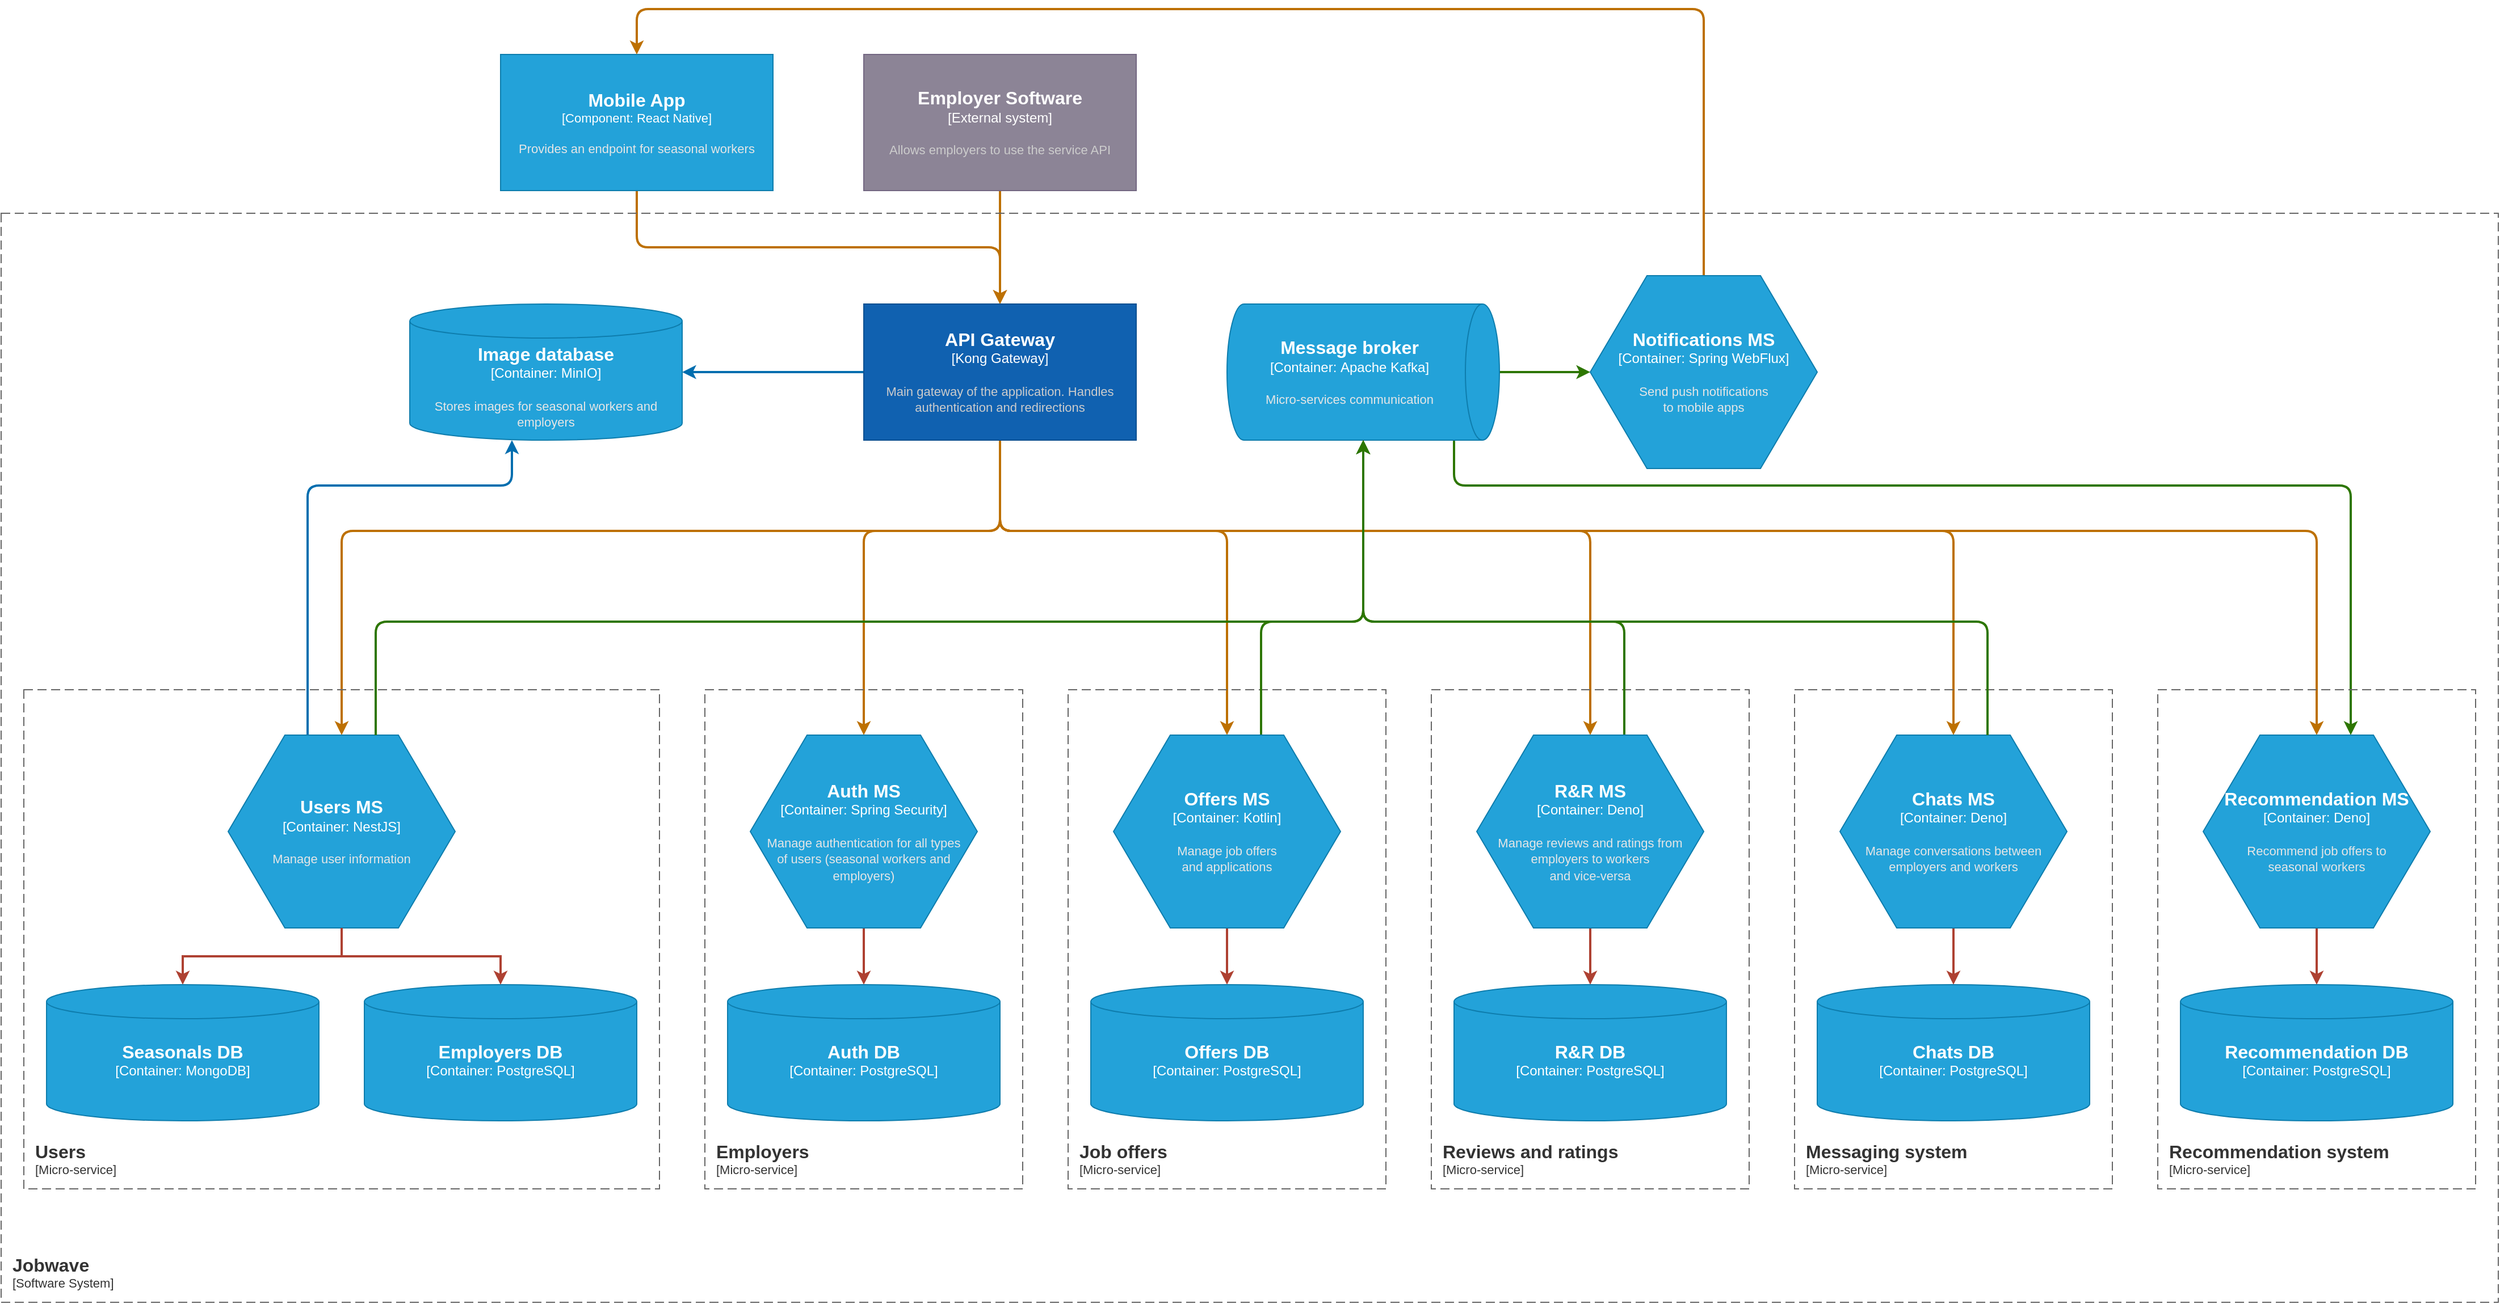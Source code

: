 <mxfile version="20.5.3" type="embed"><diagram id="23iRSUPoRavnBvh4doch" name="Page-1"><mxGraphModel dx="1577" dy="765" grid="1" gridSize="10" guides="1" tooltips="1" connect="1" arrows="1" fold="1" page="1" pageScale="1" pageWidth="827" pageHeight="1169" background="#ffffff" math="0" shadow="0"><root><mxCell id="0"/><mxCell id="1" parent="0"/><mxCell id="76" style="edgeStyle=orthogonalEdgeStyle;orthogonalLoop=1;jettySize=auto;html=1;strokeWidth=2;fillColor=#f0a30a;strokeColor=#BD7000;" parent="1" source="10" target="16" edge="1"><mxGeometry relative="1" as="geometry"/></mxCell><object placeholders="1" c4Name="Employer Software" c4Type="External system" c4Description="Allows employers to use the service API" label="&lt;font style=&quot;font-size: 16px&quot;&gt;&lt;b&gt;%c4Name%&lt;/b&gt;&lt;/font&gt;&lt;div&gt;[%c4Type%]&lt;/div&gt;&lt;br&gt;&lt;div&gt;&lt;font style=&quot;font-size: 11px&quot;&gt;&lt;font color=&quot;#cccccc&quot;&gt;%c4Description%&lt;/font&gt;&lt;/div&gt;" id="10"><mxCell style="rounded=0;whiteSpace=wrap;html=1;labelBackgroundColor=none;fillColor=#8C8496;fontColor=#ffffff;align=center;arcSize=10;strokeColor=#736782;metaEdit=1;resizable=0;points=[[0.25,0,0],[0.5,0,0],[0.75,0,0],[1,0.25,0],[1,0.5,0],[1,0.75,0],[0.75,1,0],[0.5,1,0],[0.25,1,0],[0,0.75,0],[0,0.5,0],[0,0.25,0]];" parent="1" vertex="1"><mxGeometry x="800" y="60" width="240" height="120" as="geometry"/></mxCell></object><mxCell id="77" style="edgeStyle=orthogonalEdgeStyle;orthogonalLoop=1;jettySize=auto;html=1;strokeWidth=2;fillColor=#f0a30a;strokeColor=#BD7000;" parent="1" source="11" target="16" edge="1"><mxGeometry relative="1" as="geometry"><Array as="points"><mxPoint x="600" y="230"/><mxPoint x="920" y="230"/></Array></mxGeometry></mxCell><mxCell id="78" style="edgeStyle=orthogonalEdgeStyle;orthogonalLoop=1;jettySize=auto;html=1;strokeWidth=2;fillColor=#1ba1e2;strokeColor=#006EAF;" parent="1" source="16" target="13" edge="1"><mxGeometry relative="1" as="geometry"><Array as="points"><mxPoint x="550" y="350"/><mxPoint x="550" y="350"/></Array></mxGeometry></mxCell><object placeholders="1" c4Name="Mobile App" c4Type="Component" c4Technology="React Native" c4Description="Provides an endpoint for seasonal workers" label="&lt;font style=&quot;font-size: 16px&quot;&gt;&lt;b&gt;%c4Name%&lt;/b&gt;&lt;/font&gt;&lt;div&gt;[%c4Type%: %c4Technology%]&lt;/div&gt;&lt;br&gt;&lt;div&gt;&lt;font style=&quot;font-size: 11px&quot;&gt;&lt;font color=&quot;#E6E6E6&quot;&gt;%c4Description%&lt;/font&gt;&lt;/div&gt;" id="11"><mxCell style="rounded=0;whiteSpace=wrap;html=1;fontSize=11;labelBackgroundColor=none;fillColor=#23A2D9;fontColor=#ffffff;align=center;arcSize=10;strokeColor=#0E7DAD;metaEdit=1;resizable=0;points=[[0.25,0,0],[0.5,0,0],[0.75,0,0],[1,0.25,0],[1,0.5,0],[1,0.75,0],[0.75,1,0],[0.5,1,0],[0.25,1,0],[0,0.75,0],[0,0.5,0],[0,0.25,0]];" parent="1" vertex="1"><mxGeometry x="480" y="60" width="240" height="120" as="geometry"/></mxCell></object><object placeholders="1" c4Name="Jobwave" c4Type="SystemScopeBoundary" c4Application="Software System" label="&lt;font style=&quot;font-size: 16px&quot;&gt;&lt;b&gt;&lt;div style=&quot;text-align: left&quot;&gt;%c4Name%&lt;/div&gt;&lt;/b&gt;&lt;/font&gt;&lt;div style=&quot;text-align: left&quot;&gt;[%c4Application%]&lt;/div&gt;" id="12"><mxCell style="rounded=0;fontSize=11;whiteSpace=wrap;html=1;dashed=1;arcSize=20;fillColor=none;strokeColor=#666666;fontColor=#333333;labelBackgroundColor=none;align=left;verticalAlign=bottom;labelBorderColor=none;spacingTop=0;spacing=10;dashPattern=8 4;metaEdit=1;rotatable=0;perimeter=rectanglePerimeter;noLabel=0;labelPadding=0;allowArrows=0;connectable=0;expand=0;recursiveResize=0;editable=1;pointerEvents=0;absoluteArcSize=1;points=[[0.25,0,0],[0.5,0,0],[0.75,0,0],[1,0.25,0],[1,0.5,0],[1,0.75,0],[0.75,1,0],[0.5,1,0],[0.25,1,0],[0,0.75,0],[0,0.5,0],[0,0.25,0]];" parent="1" vertex="1"><mxGeometry x="40" y="200" width="2200" height="960" as="geometry"/></mxCell></object><object placeholders="1" c4Type="Image database" c4Container="Container" c4Technology="MinIO" c4Description="Stores images for seasonal workers and employers" label="&lt;font style=&quot;font-size: 16px&quot;&gt;&lt;b&gt;%c4Type%&lt;/b&gt;&lt;/font&gt;&lt;div&gt;[%c4Container%:&amp;nbsp;%c4Technology%]&lt;/div&gt;&lt;br&gt;&lt;div&gt;&lt;font style=&quot;font-size: 11px&quot;&gt;&lt;font color=&quot;#E6E6E6&quot;&gt;%c4Description%&lt;/font&gt;&lt;/div&gt;" id="13"><mxCell style="shape=cylinder3;size=15;whiteSpace=wrap;html=1;boundedLbl=1;rounded=0;labelBackgroundColor=none;fillColor=#23A2D9;fontSize=12;fontColor=#ffffff;align=center;strokeColor=#0E7DAD;metaEdit=1;points=[[0.5,0,0],[1,0.25,0],[1,0.5,0],[1,0.75,0],[0.5,1,0],[0,0.75,0],[0,0.5,0],[0,0.25,0]];resizable=0;" parent="1" vertex="1"><mxGeometry x="400" y="280" width="240" height="120" as="geometry"/></mxCell></object><mxCell id="46" style="edgeStyle=orthogonalEdgeStyle;orthogonalLoop=1;jettySize=auto;html=1;strokeWidth=2;fillColor=#60a917;strokeColor=#2D7600;" parent="1" source="14" target="44" edge="1"><mxGeometry relative="1" as="geometry"><Array as="points"><mxPoint x="1410" y="340"/><mxPoint x="1410" y="340"/></Array></mxGeometry></mxCell><mxCell id="54" style="edgeStyle=orthogonalEdgeStyle;orthogonalLoop=1;jettySize=auto;html=1;strokeWidth=2;fillColor=#60a917;strokeColor=#2D7600;" parent="1" source="14" target="52" edge="1"><mxGeometry relative="1" as="geometry"><Array as="points"><mxPoint x="1320" y="440"/><mxPoint x="2110" y="440"/></Array></mxGeometry></mxCell><object placeholders="1" c4Type="Message broker" c4Container="Container" c4Technology="Apache Kafka" c4Description="Micro-services communication" label="&lt;font style=&quot;font-size: 16px&quot;&gt;&lt;b&gt;%c4Type%&lt;/b&gt;&lt;/font&gt;&lt;div&gt;[%c4Container%:&amp;nbsp;%c4Technology%]&lt;/div&gt;&lt;br&gt;&lt;div&gt;&lt;font style=&quot;font-size: 11px&quot;&gt;&lt;font color=&quot;#E6E6E6&quot;&gt;%c4Description%&lt;/font&gt;&lt;/div&gt;" id="14"><mxCell style="shape=cylinder3;size=15;direction=south;whiteSpace=wrap;html=1;boundedLbl=1;rounded=0;labelBackgroundColor=none;fillColor=#23A2D9;fontSize=12;fontColor=#ffffff;align=center;strokeColor=#0E7DAD;metaEdit=1;points=[[0.5,0,0],[1,0.25,0],[1,0.5,0],[1,0.75,0],[0.5,1,0],[0,0.75,0],[0,0.5,0],[0,0.25,0]];resizable=0;" parent="1" vertex="1"><mxGeometry x="1120" y="280" width="240" height="120" as="geometry"/></mxCell></object><mxCell id="66" style="edgeStyle=orthogonalEdgeStyle;orthogonalLoop=1;jettySize=auto;html=1;strokeWidth=2;fillColor=#f0a30a;strokeColor=#BD7000;" parent="1" source="16" target="24" edge="1"><mxGeometry relative="1" as="geometry"><Array as="points"><mxPoint x="920" y="480"/><mxPoint x="340" y="480"/></Array></mxGeometry></mxCell><mxCell id="70" style="edgeStyle=orthogonalEdgeStyle;orthogonalLoop=1;jettySize=auto;html=1;entryX=0.5;entryY=0;entryDx=0;entryDy=0;entryPerimeter=0;strokeWidth=2;fillColor=#f0a30a;strokeColor=#BD7000;" parent="1" source="16" target="33" edge="1"><mxGeometry relative="1" as="geometry"><Array as="points"><mxPoint x="920" y="480"/><mxPoint x="1120" y="480"/></Array></mxGeometry></mxCell><mxCell id="71" style="edgeStyle=orthogonalEdgeStyle;orthogonalLoop=1;jettySize=auto;html=1;strokeWidth=2;fillColor=#f0a30a;strokeColor=#BD7000;" parent="1" source="16" target="37" edge="1"><mxGeometry relative="1" as="geometry"><Array as="points"><mxPoint x="920" y="480"/><mxPoint x="1440" y="480"/></Array></mxGeometry></mxCell><mxCell id="72" style="edgeStyle=orthogonalEdgeStyle;orthogonalLoop=1;jettySize=auto;html=1;strokeWidth=2;fillColor=#f0a30a;strokeColor=#BD7000;" parent="1" source="16" target="41" edge="1"><mxGeometry relative="1" as="geometry"><Array as="points"><mxPoint x="920" y="480"/><mxPoint x="1760" y="480"/></Array></mxGeometry></mxCell><mxCell id="85" style="edgeStyle=orthogonalEdgeStyle;rounded=1;orthogonalLoop=1;jettySize=auto;html=1;strokeWidth=2;fillColor=#f0a30a;strokeColor=#BD7000;" parent="1" source="16" target="83" edge="1"><mxGeometry relative="1" as="geometry"><Array as="points"><mxPoint x="920" y="480"/><mxPoint x="800" y="480"/></Array></mxGeometry></mxCell><mxCell id="87" style="edgeStyle=orthogonalEdgeStyle;rounded=1;orthogonalLoop=1;jettySize=auto;html=1;strokeWidth=2;fillColor=#f0a30a;strokeColor=#BD7000;" parent="1" source="16" target="52" edge="1"><mxGeometry relative="1" as="geometry"><Array as="points"><mxPoint x="920" y="480"/><mxPoint x="2080" y="480"/></Array></mxGeometry></mxCell><object placeholders="1" c4Name="API Gateway" c4Type="Kong Gateway" c4Description="Main gateway of the application. Handles authentication and redirections" label="&lt;font style=&quot;font-size: 16px&quot;&gt;&lt;b&gt;%c4Name%&lt;/b&gt;&lt;/font&gt;&lt;div&gt;[%c4Type%]&lt;/div&gt;&lt;br&gt;&lt;div&gt;&lt;font style=&quot;font-size: 11px&quot;&gt;&lt;font color=&quot;#cccccc&quot;&gt;%c4Description%&lt;/font&gt;&lt;/div&gt;" id="16"><mxCell style="rounded=0;whiteSpace=wrap;html=1;labelBackgroundColor=none;fillColor=#1061B0;fontColor=#ffffff;align=center;arcSize=10;strokeColor=#0D5091;metaEdit=1;resizable=0;points=[[0.25,0,0],[0.5,0,0],[0.75,0,0],[1,0.25,0],[1,0.5,0],[1,0.75,0],[0.75,1,0],[0.5,1,0],[0.25,1,0],[0,0.75,0],[0,0.5,0],[0,0.25,0]];" parent="1" vertex="1"><mxGeometry x="800" y="280" width="240" height="120" as="geometry"/></mxCell></object><object placeholders="1" c4Name="Users" c4Type="SystemScopeBoundary" c4Application="Micro-service" label="&lt;font style=&quot;font-size: 16px&quot;&gt;&lt;b&gt;&lt;div style=&quot;text-align: left&quot;&gt;%c4Name%&lt;/div&gt;&lt;/b&gt;&lt;/font&gt;&lt;div style=&quot;text-align: left&quot;&gt;[%c4Application%]&lt;/div&gt;" id="20"><mxCell style="rounded=0;fontSize=11;whiteSpace=wrap;html=1;dashed=1;arcSize=20;fillColor=none;strokeColor=#666666;fontColor=#333333;labelBackgroundColor=none;align=left;verticalAlign=bottom;labelBorderColor=none;spacingTop=0;spacing=10;dashPattern=8 4;metaEdit=1;rotatable=0;perimeter=rectanglePerimeter;noLabel=0;labelPadding=0;allowArrows=0;connectable=0;expand=0;recursiveResize=0;editable=1;pointerEvents=0;absoluteArcSize=1;points=[[0.25,0,0],[0.5,0,0],[0.75,0,0],[1,0.25,0],[1,0.5,0],[1,0.75,0],[0.75,1,0],[0.5,1,0],[0.25,1,0],[0,0.75,0],[0,0.5,0],[0,0.25,0]];" parent="1" vertex="1"><mxGeometry x="60" y="620" width="560" height="440" as="geometry"/></mxCell></object><mxCell id="26" style="edgeStyle=orthogonalEdgeStyle;rounded=0;orthogonalLoop=1;jettySize=auto;html=1;entryX=0.5;entryY=0;entryDx=0;entryDy=0;entryPerimeter=0;fillColor=#fad9d5;strokeColor=#ae4132;strokeWidth=2;" parent="1" source="24" target="25" edge="1"><mxGeometry relative="1" as="geometry"/></mxCell><mxCell id="61" style="edgeStyle=orthogonalEdgeStyle;orthogonalLoop=1;jettySize=auto;html=1;strokeWidth=2;fillColor=#1ba1e2;strokeColor=#006EAF;" parent="1" source="24" target="13" edge="1"><mxGeometry relative="1" as="geometry"><Array as="points"><mxPoint x="310" y="440"/><mxPoint x="490" y="440"/></Array></mxGeometry></mxCell><object placeholders="1" c4Type="Users MS" c4Container="Container" c4Technology="NestJS" c4Description="Manage user information" label="&lt;font style=&quot;font-size: 16px&quot;&gt;&lt;b&gt;%c4Type%&lt;/b&gt;&lt;/font&gt;&lt;div&gt;[%c4Container%:&amp;nbsp;%c4Technology%]&lt;/div&gt;&lt;br&gt;&lt;div&gt;&lt;font style=&quot;font-size: 11px&quot;&gt;&lt;font color=&quot;#E6E6E6&quot;&gt;%c4Description%&lt;/font&gt;&lt;/div&gt;" id="24"><mxCell style="shape=hexagon;size=50;perimeter=hexagonPerimeter2;whiteSpace=wrap;html=1;fixedSize=1;rounded=0;labelBackgroundColor=none;fillColor=#23A2D9;fontSize=12;fontColor=#ffffff;align=center;strokeColor=#0E7DAD;metaEdit=1;points=[[0.5,0,0],[1,0.25,0],[1,0.5,0],[1,0.75,0],[0.5,1,0],[0,0.75,0],[0,0.5,0],[0,0.25,0]];resizable=0;" parent="1" vertex="1"><mxGeometry x="240" y="660" width="200" height="170" as="geometry"/></mxCell></object><object placeholders="1" c4Type="Seasonals DB" c4Container="Container" c4Technology="MongoDB" c4Description="" label="&lt;font style=&quot;font-size: 16px&quot;&gt;&lt;b&gt;%c4Type%&lt;/b&gt;&lt;/font&gt;&lt;div&gt;[%c4Container%:&amp;nbsp;%c4Technology%]&lt;/div&gt;&lt;br&gt;&lt;div&gt;&lt;font style=&quot;font-size: 11px&quot;&gt;&lt;font color=&quot;#E6E6E6&quot;&gt;%c4Description%&lt;/font&gt;&lt;/div&gt;" id="25"><mxCell style="shape=cylinder3;size=15;whiteSpace=wrap;html=1;boundedLbl=1;rounded=0;labelBackgroundColor=none;fillColor=#23A2D9;fontSize=12;fontColor=#ffffff;align=center;strokeColor=#0E7DAD;metaEdit=1;points=[[0.5,0,0],[1,0.25,0],[1,0.5,0],[1,0.75,0],[0.5,1,0],[0,0.75,0],[0,0.5,0],[0,0.25,0]];resizable=0;" parent="1" vertex="1"><mxGeometry x="80" y="880" width="240" height="120" as="geometry"/></mxCell></object><object placeholders="1" c4Type="Employers DB" c4Container="Container" c4Technology="PostgreSQL" c4Description="" label="&lt;font style=&quot;font-size: 16px&quot;&gt;&lt;b&gt;%c4Type%&lt;/b&gt;&lt;/font&gt;&lt;div&gt;[%c4Container%:&amp;nbsp;%c4Technology%]&lt;/div&gt;&lt;br&gt;&lt;div&gt;&lt;font style=&quot;font-size: 11px&quot;&gt;&lt;font color=&quot;#E6E6E6&quot;&gt;%c4Description%&lt;/font&gt;&lt;/div&gt;" id="30"><mxCell style="shape=cylinder3;size=15;whiteSpace=wrap;html=1;boundedLbl=1;rounded=0;labelBackgroundColor=none;fillColor=#23A2D9;fontSize=12;fontColor=#ffffff;align=center;strokeColor=#0E7DAD;metaEdit=1;points=[[0.5,0,0],[1,0.25,0],[1,0.5,0],[1,0.75,0],[0.5,1,0],[0,0.75,0],[0,0.5,0],[0,0.25,0]];resizable=0;" parent="1" vertex="1"><mxGeometry x="360" y="880" width="240" height="120" as="geometry"/></mxCell></object><object placeholders="1" c4Name="Job offers" c4Type="SystemScopeBoundary" c4Application="Micro-service" label="&lt;font style=&quot;font-size: 16px&quot;&gt;&lt;b&gt;&lt;div style=&quot;text-align: left&quot;&gt;%c4Name%&lt;/div&gt;&lt;/b&gt;&lt;/font&gt;&lt;div style=&quot;text-align: left&quot;&gt;[%c4Application%]&lt;/div&gt;" id="31"><mxCell style="rounded=0;fontSize=11;whiteSpace=wrap;html=1;dashed=1;arcSize=20;fillColor=none;strokeColor=#666666;fontColor=#333333;labelBackgroundColor=none;align=left;verticalAlign=bottom;labelBorderColor=none;spacingTop=0;spacing=10;dashPattern=8 4;metaEdit=1;rotatable=0;perimeter=rectanglePerimeter;noLabel=0;labelPadding=0;allowArrows=0;connectable=0;expand=0;recursiveResize=0;editable=1;pointerEvents=0;absoluteArcSize=1;points=[[0.25,0,0],[0.5,0,0],[0.75,0,0],[1,0.25,0],[1,0.5,0],[1,0.75,0],[0.75,1,0],[0.5,1,0],[0.25,1,0],[0,0.75,0],[0,0.5,0],[0,0.25,0]];" parent="1" vertex="1"><mxGeometry x="980" y="620" width="280" height="440" as="geometry"/></mxCell></object><mxCell id="32" style="edgeStyle=orthogonalEdgeStyle;rounded=0;orthogonalLoop=1;jettySize=auto;html=1;entryX=0.5;entryY=0;entryDx=0;entryDy=0;entryPerimeter=0;fillColor=#fad9d5;strokeColor=#ae4132;strokeWidth=2;" parent="1" source="33" target="34" edge="1"><mxGeometry relative="1" as="geometry"/></mxCell><mxCell id="55" style="edgeStyle=orthogonalEdgeStyle;orthogonalLoop=1;jettySize=auto;html=1;strokeWidth=2;fillColor=#60a917;strokeColor=#2D7600;" parent="1" source="33" target="14" edge="1"><mxGeometry relative="1" as="geometry"><Array as="points"><mxPoint x="1150" y="560"/><mxPoint x="1240" y="560"/></Array></mxGeometry></mxCell><object placeholders="1" c4Type="Offers MS" c4Container="Container" c4Technology="Kotlin" c4Description="Manage job offers&#10;and applications" label="&lt;font style=&quot;font-size: 16px&quot;&gt;&lt;b&gt;%c4Type%&lt;/b&gt;&lt;/font&gt;&lt;div&gt;[%c4Container%:&amp;nbsp;%c4Technology%]&lt;/div&gt;&lt;br&gt;&lt;div&gt;&lt;font style=&quot;font-size: 11px&quot;&gt;&lt;font color=&quot;#E6E6E6&quot;&gt;%c4Description%&lt;/font&gt;&lt;/div&gt;" id="33"><mxCell style="shape=hexagon;size=50;perimeter=hexagonPerimeter2;whiteSpace=wrap;html=1;fixedSize=1;rounded=0;labelBackgroundColor=none;fillColor=#23A2D9;fontSize=12;fontColor=#ffffff;align=center;strokeColor=#0E7DAD;metaEdit=1;points=[[0.5,0,0],[1,0.25,0],[1,0.5,0],[1,0.75,0],[0.5,1,0],[0,0.75,0],[0,0.5,0],[0,0.25,0]];resizable=0;" parent="1" vertex="1"><mxGeometry x="1020" y="660" width="200" height="170" as="geometry"/></mxCell></object><object placeholders="1" c4Type="Offers DB" c4Container="Container" c4Technology="PostgreSQL" c4Description="" label="&lt;font style=&quot;font-size: 16px&quot;&gt;&lt;b&gt;%c4Type%&lt;/b&gt;&lt;/font&gt;&lt;div&gt;[%c4Container%:&amp;nbsp;%c4Technology%]&lt;/div&gt;&lt;br&gt;&lt;div&gt;&lt;font style=&quot;font-size: 11px&quot;&gt;&lt;font color=&quot;#E6E6E6&quot;&gt;%c4Description%&lt;/font&gt;&lt;/div&gt;" id="34"><mxCell style="shape=cylinder3;size=15;whiteSpace=wrap;html=1;boundedLbl=1;rounded=0;labelBackgroundColor=none;fillColor=#23A2D9;fontSize=12;fontColor=#ffffff;align=center;strokeColor=#0E7DAD;metaEdit=1;points=[[0.5,0,0],[1,0.25,0],[1,0.5,0],[1,0.75,0],[0.5,1,0],[0,0.75,0],[0,0.5,0],[0,0.25,0]];resizable=0;" parent="1" vertex="1"><mxGeometry x="1000" y="880" width="240" height="120" as="geometry"/></mxCell></object><object placeholders="1" c4Name="Reviews and ratings" c4Type="SystemScopeBoundary" c4Application="Micro-service" label="&lt;font style=&quot;font-size: 16px&quot;&gt;&lt;b&gt;&lt;div style=&quot;text-align: left&quot;&gt;%c4Name%&lt;/div&gt;&lt;/b&gt;&lt;/font&gt;&lt;div style=&quot;text-align: left&quot;&gt;[%c4Application%]&lt;/div&gt;" id="35"><mxCell style="rounded=0;fontSize=11;whiteSpace=wrap;html=1;dashed=1;arcSize=20;fillColor=none;strokeColor=#666666;fontColor=#333333;labelBackgroundColor=none;align=left;verticalAlign=bottom;labelBorderColor=none;spacingTop=0;spacing=10;dashPattern=8 4;metaEdit=1;rotatable=0;perimeter=rectanglePerimeter;noLabel=0;labelPadding=0;allowArrows=0;connectable=0;expand=0;recursiveResize=0;editable=1;pointerEvents=0;absoluteArcSize=1;points=[[0.25,0,0],[0.5,0,0],[0.75,0,0],[1,0.25,0],[1,0.5,0],[1,0.75,0],[0.75,1,0],[0.5,1,0],[0.25,1,0],[0,0.75,0],[0,0.5,0],[0,0.25,0]];" parent="1" vertex="1"><mxGeometry x="1300" y="620" width="280" height="440" as="geometry"/></mxCell></object><mxCell id="36" style="edgeStyle=orthogonalEdgeStyle;rounded=0;orthogonalLoop=1;jettySize=auto;html=1;entryX=0.5;entryY=0;entryDx=0;entryDy=0;entryPerimeter=0;strokeWidth=2;fillColor=#fad9d5;strokeColor=#ae4132;" parent="1" source="37" target="38" edge="1"><mxGeometry relative="1" as="geometry"/></mxCell><mxCell id="60" style="edgeStyle=orthogonalEdgeStyle;orthogonalLoop=1;jettySize=auto;html=1;fillColor=#60a917;strokeColor=#2D7600;strokeWidth=2;" parent="1" source="37" target="14" edge="1"><mxGeometry relative="1" as="geometry"><Array as="points"><mxPoint x="1470" y="560"/><mxPoint x="1240" y="560"/></Array></mxGeometry></mxCell><object placeholders="1" c4Type="R&amp;R MS" c4Container="Container" c4Technology="Deno" c4Description="Manage reviews and ratings from employers to workers&#10;and vice-versa" label="&lt;font style=&quot;font-size: 16px&quot;&gt;&lt;b&gt;%c4Type%&lt;/b&gt;&lt;/font&gt;&lt;div&gt;[%c4Container%:&amp;nbsp;%c4Technology%]&lt;/div&gt;&lt;br&gt;&lt;div&gt;&lt;font style=&quot;font-size: 11px&quot;&gt;&lt;font color=&quot;#E6E6E6&quot;&gt;%c4Description%&lt;/font&gt;&lt;/div&gt;" id="37"><mxCell style="shape=hexagon;size=50;perimeter=hexagonPerimeter2;whiteSpace=wrap;html=1;fixedSize=1;rounded=0;labelBackgroundColor=none;fillColor=#23A2D9;fontSize=12;fontColor=#ffffff;align=center;strokeColor=#0E7DAD;metaEdit=1;points=[[0.5,0,0],[1,0.25,0],[1,0.5,0],[1,0.75,0],[0.5,1,0],[0,0.75,0],[0,0.5,0],[0,0.25,0]];resizable=0;" parent="1" vertex="1"><mxGeometry x="1340" y="660" width="200" height="170" as="geometry"/></mxCell></object><object placeholders="1" c4Type="R&amp;R DB" c4Container="Container" c4Technology="PostgreSQL" c4Description="" label="&lt;font style=&quot;font-size: 16px&quot;&gt;&lt;b&gt;%c4Type%&lt;/b&gt;&lt;/font&gt;&lt;div&gt;[%c4Container%:&amp;nbsp;%c4Technology%]&lt;/div&gt;&lt;br&gt;&lt;div&gt;&lt;font style=&quot;font-size: 11px&quot;&gt;&lt;font color=&quot;#E6E6E6&quot;&gt;%c4Description%&lt;/font&gt;&lt;/div&gt;" id="38"><mxCell style="shape=cylinder3;size=15;whiteSpace=wrap;html=1;boundedLbl=1;rounded=0;labelBackgroundColor=none;fillColor=#23A2D9;fontSize=12;fontColor=#ffffff;align=center;strokeColor=#0E7DAD;metaEdit=1;points=[[0.5,0,0],[1,0.25,0],[1,0.5,0],[1,0.75,0],[0.5,1,0],[0,0.75,0],[0,0.5,0],[0,0.25,0]];resizable=0;" parent="1" vertex="1"><mxGeometry x="1320" y="880" width="240" height="120" as="geometry"/></mxCell></object><object placeholders="1" c4Name="Messaging system" c4Type="SystemScopeBoundary" c4Application="Micro-service" label="&lt;font style=&quot;font-size: 16px&quot;&gt;&lt;b&gt;&lt;div style=&quot;text-align: left&quot;&gt;%c4Name%&lt;/div&gt;&lt;/b&gt;&lt;/font&gt;&lt;div style=&quot;text-align: left&quot;&gt;[%c4Application%]&lt;/div&gt;" id="39"><mxCell style="rounded=0;fontSize=11;whiteSpace=wrap;html=1;dashed=1;arcSize=20;fillColor=none;strokeColor=#666666;fontColor=#333333;labelBackgroundColor=none;align=left;verticalAlign=bottom;labelBorderColor=none;spacingTop=0;spacing=10;dashPattern=8 4;metaEdit=1;rotatable=0;perimeter=rectanglePerimeter;noLabel=0;labelPadding=0;allowArrows=0;connectable=0;expand=0;recursiveResize=0;editable=1;pointerEvents=0;absoluteArcSize=1;points=[[0.25,0,0],[0.5,0,0],[0.75,0,0],[1,0.25,0],[1,0.5,0],[1,0.75,0],[0.75,1,0],[0.5,1,0],[0.25,1,0],[0,0.75,0],[0,0.5,0],[0,0.25,0]];" parent="1" vertex="1"><mxGeometry x="1620" y="620" width="280" height="440" as="geometry"/></mxCell></object><mxCell id="40" style="edgeStyle=orthogonalEdgeStyle;rounded=0;orthogonalLoop=1;jettySize=auto;html=1;entryX=0.5;entryY=0;entryDx=0;entryDy=0;entryPerimeter=0;strokeWidth=2;fillColor=#fad9d5;strokeColor=#ae4132;" parent="1" source="41" target="42" edge="1"><mxGeometry relative="1" as="geometry"/></mxCell><object placeholders="1" c4Type="Chats MS" c4Container="Container" c4Technology="Deno" c4Description="Manage conversations between employers and workers" label="&lt;font style=&quot;font-size: 16px&quot;&gt;&lt;b&gt;%c4Type%&lt;/b&gt;&lt;/font&gt;&lt;div&gt;[%c4Container%:&amp;nbsp;%c4Technology%]&lt;/div&gt;&lt;br&gt;&lt;div&gt;&lt;font style=&quot;font-size: 11px&quot;&gt;&lt;font color=&quot;#E6E6E6&quot;&gt;%c4Description%&lt;/font&gt;&lt;/div&gt;" id="41"><mxCell style="shape=hexagon;size=50;perimeter=hexagonPerimeter2;whiteSpace=wrap;html=1;fixedSize=1;rounded=0;labelBackgroundColor=none;fillColor=#23A2D9;fontSize=12;fontColor=#ffffff;align=center;strokeColor=#0E7DAD;metaEdit=1;points=[[0.5,0,0],[1,0.25,0],[1,0.5,0],[1,0.75,0],[0.5,1,0],[0,0.75,0],[0,0.5,0],[0,0.25,0]];resizable=0;" parent="1" vertex="1"><mxGeometry x="1660" y="660" width="200" height="170" as="geometry"/></mxCell></object><object placeholders="1" c4Type="Chats DB" c4Container="Container" c4Technology="PostgreSQL" c4Description="" label="&lt;font style=&quot;font-size: 16px&quot;&gt;&lt;b&gt;%c4Type%&lt;/b&gt;&lt;/font&gt;&lt;div&gt;[%c4Container%:&amp;nbsp;%c4Technology%]&lt;/div&gt;&lt;br&gt;&lt;div&gt;&lt;font style=&quot;font-size: 11px&quot;&gt;&lt;font color=&quot;#E6E6E6&quot;&gt;%c4Description%&lt;/font&gt;&lt;/div&gt;" id="42"><mxCell style="shape=cylinder3;size=15;whiteSpace=wrap;html=1;boundedLbl=1;rounded=0;labelBackgroundColor=none;fillColor=#23A2D9;fontSize=12;fontColor=#ffffff;align=center;strokeColor=#0E7DAD;metaEdit=1;points=[[0.5,0,0],[1,0.25,0],[1,0.5,0],[1,0.75,0],[0.5,1,0],[0,0.75,0],[0,0.5,0],[0,0.25,0]];resizable=0;" parent="1" vertex="1"><mxGeometry x="1640" y="880" width="240" height="120" as="geometry"/></mxCell></object><mxCell id="47" style="edgeStyle=orthogonalEdgeStyle;orthogonalLoop=1;jettySize=auto;html=1;strokeWidth=2;entryX=0.5;entryY=0;entryDx=0;entryDy=0;entryPerimeter=0;fillColor=#f0a30a;strokeColor=#BD7000;" parent="1" source="44" target="11" edge="1"><mxGeometry relative="1" as="geometry"><mxPoint x="460" y="40" as="targetPoint"/><Array as="points"><mxPoint x="1220" y="20"/><mxPoint x="460" y="20"/></Array></mxGeometry></mxCell><object placeholders="1" c4Type="Notifications MS" c4Container="Container" c4Technology="Spring WebFlux" c4Description="Send push notifications&#10;to mobile apps" label="&lt;font style=&quot;font-size: 16px&quot;&gt;&lt;b&gt;%c4Type%&lt;/b&gt;&lt;/font&gt;&lt;div&gt;[%c4Container%:&amp;nbsp;%c4Technology%]&lt;/div&gt;&lt;br&gt;&lt;div&gt;&lt;font style=&quot;font-size: 11px&quot;&gt;&lt;font color=&quot;#E6E6E6&quot;&gt;%c4Description%&lt;/font&gt;&lt;/div&gt;" id="44"><mxCell style="shape=hexagon;size=50;perimeter=hexagonPerimeter2;whiteSpace=wrap;html=1;fixedSize=1;rounded=0;labelBackgroundColor=none;fillColor=#23A2D9;fontSize=12;fontColor=#ffffff;align=center;strokeColor=#0E7DAD;metaEdit=1;points=[[0.5,0,0],[1,0.25,0],[1,0.5,0],[1,0.75,0],[0.5,1,0],[0,0.75,0],[0,0.5,0],[0,0.25,0]];resizable=0;" parent="1" vertex="1"><mxGeometry x="1440" y="255" width="200" height="170" as="geometry"/></mxCell></object><object placeholders="1" c4Name="Recommendation system" c4Type="SystemScopeBoundary" c4Application="Micro-service" label="&lt;font style=&quot;font-size: 16px&quot;&gt;&lt;b&gt;&lt;div style=&quot;text-align: left&quot;&gt;%c4Name%&lt;/div&gt;&lt;/b&gt;&lt;/font&gt;&lt;div style=&quot;text-align: left&quot;&gt;[%c4Application%]&lt;/div&gt;" id="50"><mxCell style="rounded=0;fontSize=11;whiteSpace=wrap;html=1;dashed=1;arcSize=20;fillColor=none;strokeColor=#666666;fontColor=#333333;labelBackgroundColor=none;align=left;verticalAlign=bottom;labelBorderColor=none;spacingTop=0;spacing=10;dashPattern=8 4;metaEdit=1;rotatable=0;perimeter=rectanglePerimeter;noLabel=0;labelPadding=0;allowArrows=0;connectable=0;expand=0;recursiveResize=0;editable=1;pointerEvents=0;absoluteArcSize=1;points=[[0.25,0,0],[0.5,0,0],[0.75,0,0],[1,0.25,0],[1,0.5,0],[1,0.75,0],[0.75,1,0],[0.5,1,0],[0.25,1,0],[0,0.75,0],[0,0.5,0],[0,0.25,0]];" parent="1" vertex="1"><mxGeometry x="1940" y="620" width="280" height="440" as="geometry"/></mxCell></object><mxCell id="51" style="edgeStyle=orthogonalEdgeStyle;rounded=0;orthogonalLoop=1;jettySize=auto;html=1;entryX=0.5;entryY=0;entryDx=0;entryDy=0;entryPerimeter=0;strokeWidth=2;fillColor=#fad9d5;strokeColor=#ae4132;" parent="1" source="52" target="53" edge="1"><mxGeometry relative="1" as="geometry"/></mxCell><object placeholders="1" c4Type="Recommendation MS" c4Container="Container" c4Technology="Deno" c4Description="Recommend job offers to&#10;seasonal workers" label="&lt;font style=&quot;font-size: 16px&quot;&gt;&lt;b&gt;%c4Type%&lt;/b&gt;&lt;/font&gt;&lt;div&gt;[%c4Container%:&amp;nbsp;%c4Technology%]&lt;/div&gt;&lt;br&gt;&lt;div&gt;&lt;font style=&quot;font-size: 11px&quot;&gt;&lt;font color=&quot;#E6E6E6&quot;&gt;%c4Description%&lt;/font&gt;&lt;/div&gt;" id="52"><mxCell style="shape=hexagon;size=50;perimeter=hexagonPerimeter2;whiteSpace=wrap;html=1;fixedSize=1;rounded=0;labelBackgroundColor=none;fillColor=#23A2D9;fontSize=12;fontColor=#ffffff;align=center;strokeColor=#0E7DAD;metaEdit=1;points=[[0.5,0,0],[1,0.25,0],[1,0.5,0],[1,0.75,0],[0.5,1,0],[0,0.75,0],[0,0.5,0],[0,0.25,0]];resizable=0;" parent="1" vertex="1"><mxGeometry x="1980" y="660" width="200" height="170" as="geometry"/></mxCell></object><object placeholders="1" c4Type="Recommendation DB" c4Container="Container" c4Technology="PostgreSQL" c4Description="" label="&lt;font style=&quot;font-size: 16px&quot;&gt;&lt;b&gt;%c4Type%&lt;/b&gt;&lt;/font&gt;&lt;div&gt;[%c4Container%:&amp;nbsp;%c4Technology%]&lt;/div&gt;&lt;br&gt;&lt;div&gt;&lt;font style=&quot;font-size: 11px&quot;&gt;&lt;font color=&quot;#E6E6E6&quot;&gt;%c4Description%&lt;/font&gt;&lt;/div&gt;" id="53"><mxCell style="shape=cylinder3;size=15;whiteSpace=wrap;html=1;boundedLbl=1;rounded=0;labelBackgroundColor=none;fillColor=#23A2D9;fontSize=12;fontColor=#ffffff;align=center;strokeColor=#0E7DAD;metaEdit=1;points=[[0.5,0,0],[1,0.25,0],[1,0.5,0],[1,0.75,0],[0.5,1,0],[0,0.75,0],[0,0.5,0],[0,0.25,0]];resizable=0;" parent="1" vertex="1"><mxGeometry x="1960" y="880" width="240" height="120" as="geometry"/></mxCell></object><object placeholders="1" c4Name="Employers" c4Type="SystemScopeBoundary" c4Application="Micro-service" label="&lt;font style=&quot;font-size: 16px&quot;&gt;&lt;b&gt;&lt;div style=&quot;text-align: left&quot;&gt;%c4Name%&lt;/div&gt;&lt;/b&gt;&lt;/font&gt;&lt;div style=&quot;text-align: left&quot;&gt;[%c4Application%]&lt;/div&gt;" id="81"><mxCell style="rounded=0;fontSize=11;whiteSpace=wrap;html=1;dashed=1;arcSize=20;fillColor=none;strokeColor=#666666;fontColor=#333333;labelBackgroundColor=none;align=left;verticalAlign=bottom;labelBorderColor=none;spacingTop=0;spacing=10;dashPattern=8 4;metaEdit=1;rotatable=0;perimeter=rectanglePerimeter;noLabel=0;labelPadding=0;allowArrows=0;connectable=0;expand=0;recursiveResize=0;editable=1;pointerEvents=0;absoluteArcSize=1;points=[[0.25,0,0],[0.5,0,0],[0.75,0,0],[1,0.25,0],[1,0.5,0],[1,0.75,0],[0.75,1,0],[0.5,1,0],[0.25,1,0],[0,0.75,0],[0,0.5,0],[0,0.25,0]];" parent="1" vertex="1"><mxGeometry x="660" y="620" width="280" height="440" as="geometry"/></mxCell></object><mxCell id="82" style="edgeStyle=orthogonalEdgeStyle;rounded=0;orthogonalLoop=1;jettySize=auto;html=1;entryX=0.5;entryY=0;entryDx=0;entryDy=0;entryPerimeter=0;strokeWidth=2;fillColor=#fad9d5;strokeColor=#ae4132;" parent="1" source="83" target="84" edge="1"><mxGeometry relative="1" as="geometry"/></mxCell><object placeholders="1" c4Type="Auth MS" c4Container="Container" c4Technology="Spring Security" c4Description="Manage authentication for all types&#10;of users (seasonal workers and employers)" label="&lt;font style=&quot;font-size: 16px&quot;&gt;&lt;b&gt;%c4Type%&lt;/b&gt;&lt;/font&gt;&lt;div&gt;[%c4Container%:&amp;nbsp;%c4Technology%]&lt;/div&gt;&lt;br&gt;&lt;div&gt;&lt;font style=&quot;font-size: 11px&quot;&gt;&lt;font color=&quot;#E6E6E6&quot;&gt;%c4Description%&lt;/font&gt;&lt;/div&gt;" id="83"><mxCell style="shape=hexagon;size=50;perimeter=hexagonPerimeter2;whiteSpace=wrap;html=1;fixedSize=1;rounded=0;labelBackgroundColor=none;fillColor=#23A2D9;fontSize=12;fontColor=#ffffff;align=center;strokeColor=#0E7DAD;metaEdit=1;points=[[0.5,0,0],[1,0.25,0],[1,0.5,0],[1,0.75,0],[0.5,1,0],[0,0.75,0],[0,0.5,0],[0,0.25,0]];resizable=0;" parent="1" vertex="1"><mxGeometry x="700" y="660" width="200" height="170" as="geometry"/></mxCell></object><object placeholders="1" c4Type="Auth DB" c4Container="Container" c4Technology="PostgreSQL" c4Description="" label="&lt;font style=&quot;font-size: 16px&quot;&gt;&lt;b&gt;%c4Type%&lt;/b&gt;&lt;/font&gt;&lt;div&gt;[%c4Container%:&amp;nbsp;%c4Technology%]&lt;/div&gt;&lt;br&gt;&lt;div&gt;&lt;font style=&quot;font-size: 11px&quot;&gt;&lt;font color=&quot;#E6E6E6&quot;&gt;%c4Description%&lt;/font&gt;&lt;/div&gt;" id="84"><mxCell style="shape=cylinder3;size=15;whiteSpace=wrap;html=1;boundedLbl=1;rounded=0;labelBackgroundColor=none;fillColor=#23A2D9;fontSize=12;fontColor=#ffffff;align=center;strokeColor=#0E7DAD;metaEdit=1;points=[[0.5,0,0],[1,0.25,0],[1,0.5,0],[1,0.75,0],[0.5,1,0],[0,0.75,0],[0,0.5,0],[0,0.25,0]];resizable=0;" parent="1" vertex="1"><mxGeometry x="680" y="880" width="240" height="120" as="geometry"/></mxCell></object><mxCell id="86" style="edgeStyle=orthogonalEdgeStyle;rounded=0;orthogonalLoop=1;jettySize=auto;html=1;fillColor=#fad9d5;strokeColor=#ae4132;strokeWidth=2;" parent="1" source="24" target="30" edge="1"><mxGeometry relative="1" as="geometry"><mxPoint x="350" y="840" as="sourcePoint"/><mxPoint x="210" y="890" as="targetPoint"/></mxGeometry></mxCell><mxCell id="88" style="edgeStyle=orthogonalEdgeStyle;orthogonalLoop=1;jettySize=auto;html=1;strokeWidth=2;fillColor=#60a917;strokeColor=#2D7600;" edge="1" parent="1" source="24" target="14"><mxGeometry relative="1" as="geometry"><Array as="points"><mxPoint x="370" y="560"/><mxPoint x="1240" y="560"/></Array><mxPoint x="1160" y="670" as="sourcePoint"/><mxPoint x="1250" y="410" as="targetPoint"/></mxGeometry></mxCell><mxCell id="89" style="edgeStyle=orthogonalEdgeStyle;orthogonalLoop=1;jettySize=auto;html=1;fillColor=#60a917;strokeColor=#2D7600;strokeWidth=2;" edge="1" parent="1" source="41" target="14"><mxGeometry relative="1" as="geometry"><Array as="points"><mxPoint x="1790" y="560"/><mxPoint x="1240" y="560"/></Array><mxPoint x="1480.077" y="670" as="sourcePoint"/><mxPoint x="1250.077" y="410" as="targetPoint"/></mxGeometry></mxCell></root></mxGraphModel></diagram></mxfile>